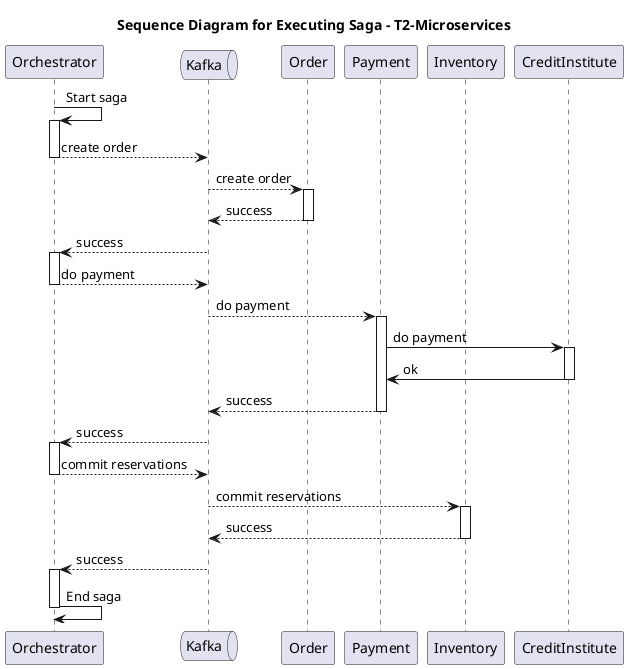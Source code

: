 ' only the success case is shown here

@startuml sequence-microservices-saga

title Sequence Diagram for Executing Saga - T2-Microservices

participant Orchestrator    as orchestrator
queue       Kafka           as kafka
participant Order           as order
participant Payment         as payment
participant Inventory       as inventory
participant CreditInstitute as creditinstitute

orchestrator -> orchestrator ++ : Start saga

' Order
orchestrator --> kafka -- : create order
kafka --> order ++ : create order
kafka <-- order -- : success
orchestrator <-- kafka ++ : success

' Payment
orchestrator --> kafka -- : do payment
kafka --> payment ++ : do payment
payment -> creditinstitute ++ : do payment
payment <- creditinstitute -- : ok
kafka <-- payment -- : success
orchestrator <-- kafka ++ : success

' Inventory
orchestrator --> kafka -- : commit reservations
kafka --> inventory ++ : commit reservations
kafka <-- inventory -- : success
orchestrator <-- kafka ++ : success

orchestrator -> orchestrator -- : End saga

@enduml
